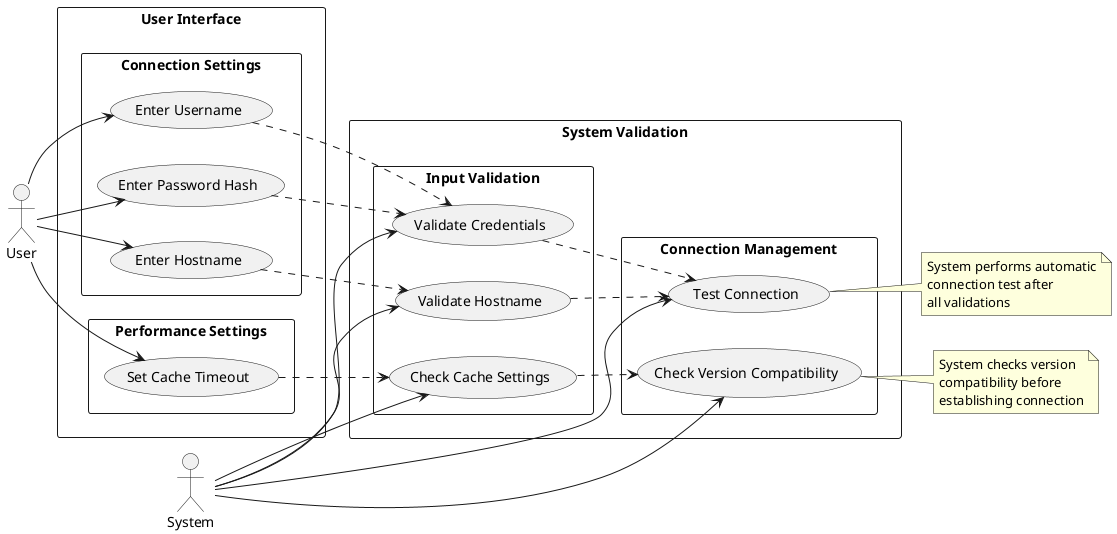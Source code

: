 @startuml Config
left to right direction
skinparam packageStyle rectangle

actor User as u
actor System as s

package "User Interface" {
    package "Connection Settings" {
        usecase "Enter Hostname" as UC1
        usecase "Enter Username" as UC2
        usecase "Enter Password Hash" as UC3
    }
    
    package "Performance Settings" {
        usecase "Set Cache Timeout" as UC4
    }
}

package "System Validation" {
    package "Input Validation" {
        usecase "Validate Hostname" as VS1
        usecase "Validate Credentials" as VS2
        usecase "Check Cache Settings" as VS3
    }
    
    package "Connection Management" {
        usecase "Check Version Compatibility" as VS4
        usecase "Test Connection" as VS5
    }
}

' User connections
u --> UC1
u --> UC2
u --> UC3
u --> UC4

' System validations
s --> VS1
s --> VS2
s --> VS3
s --> VS4
s --> VS5

'Validation flows
UC1 ..> VS1
UC2 ..> VS2
UC3 ..> VS2
UC4 ..> VS3
VS1 ..> VS5
VS2 ..> VS5
VS3 ..> VS4

note right of VS5
    System performs automatic
    connection test after
    all validations
end note

note right of VS4
    System checks version
    compatibility before
    establishing connection
end note

@enduml